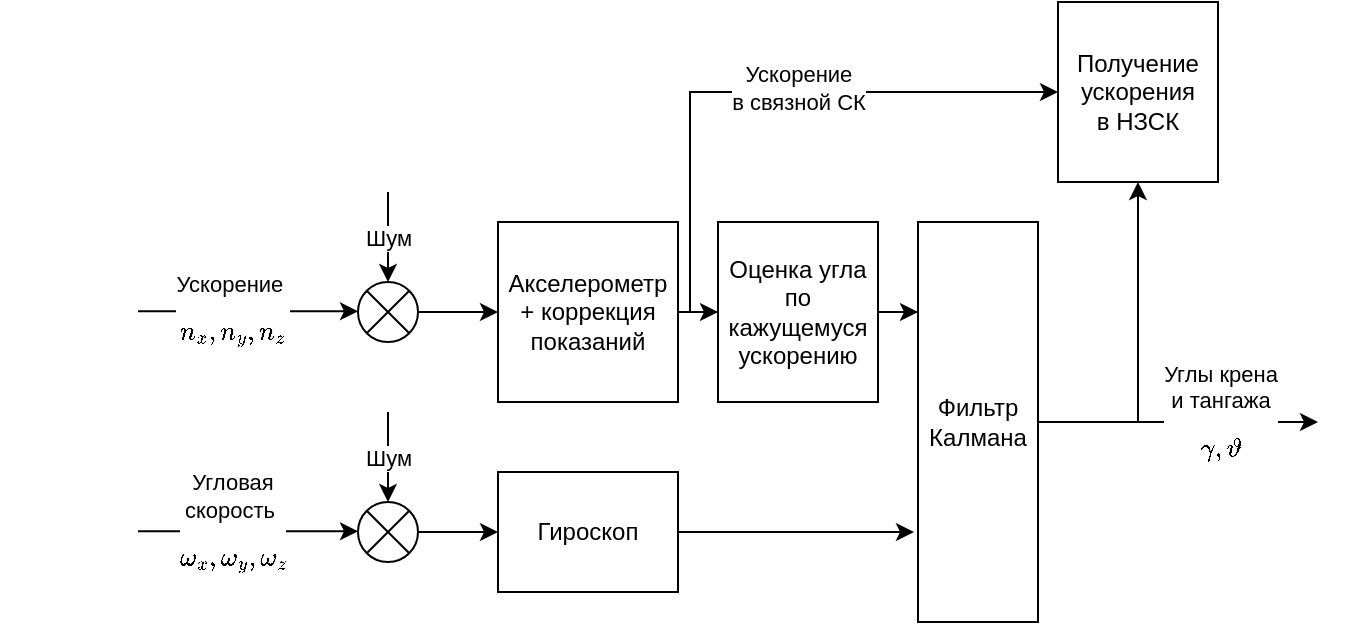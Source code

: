 <mxfile version="14.6.11" type="github">
  <diagram id="kqHRchUTWrbgLfPyTyG0" name="Page-1">
    <mxGraphModel dx="981" dy="526" grid="1" gridSize="10" guides="1" tooltips="1" connect="1" arrows="1" fold="1" page="1" pageScale="1" pageWidth="827" pageHeight="1169" math="1" shadow="0">
      <root>
        <mxCell id="0" />
        <mxCell id="1" parent="0" />
        <mxCell id="pTG25tufGUdgOwVjfufl-10" style="edgeStyle=orthogonalEdgeStyle;rounded=0;orthogonalLoop=1;jettySize=auto;html=1;entryX=0;entryY=0.5;entryDx=0;entryDy=0;" edge="1" parent="1" source="pTG25tufGUdgOwVjfufl-1" target="pTG25tufGUdgOwVjfufl-9">
          <mxGeometry relative="1" as="geometry" />
        </mxCell>
        <mxCell id="pTG25tufGUdgOwVjfufl-1" value="Акселерометр + коррекция показаний" style="rounded=0;whiteSpace=wrap;html=1;" vertex="1" parent="1">
          <mxGeometry x="200" y="180" width="90" height="90" as="geometry" />
        </mxCell>
        <mxCell id="pTG25tufGUdgOwVjfufl-2" value="" style="endArrow=classic;html=1;" edge="1" parent="1">
          <mxGeometry width="50" height="50" relative="1" as="geometry">
            <mxPoint x="20.0" y="224.66" as="sourcePoint" />
            <mxPoint x="130" y="224.66" as="targetPoint" />
          </mxGeometry>
        </mxCell>
        <mxCell id="pTG25tufGUdgOwVjfufl-3" value="Ускорение&amp;nbsp; $$n_x, n_y, n_z$$" style="edgeLabel;html=1;align=center;verticalAlign=middle;resizable=0;points=[];" vertex="1" connectable="0" parent="pTG25tufGUdgOwVjfufl-2">
          <mxGeometry x="-0.153" y="-1" relative="1" as="geometry">
            <mxPoint y="3" as="offset" />
          </mxGeometry>
        </mxCell>
        <mxCell id="pTG25tufGUdgOwVjfufl-6" style="edgeStyle=orthogonalEdgeStyle;rounded=0;orthogonalLoop=1;jettySize=auto;html=1;entryX=0;entryY=0.5;entryDx=0;entryDy=0;" edge="1" parent="1" source="pTG25tufGUdgOwVjfufl-4" target="pTG25tufGUdgOwVjfufl-1">
          <mxGeometry relative="1" as="geometry" />
        </mxCell>
        <mxCell id="pTG25tufGUdgOwVjfufl-7" style="edgeStyle=orthogonalEdgeStyle;rounded=0;orthogonalLoop=1;jettySize=auto;html=1;exitX=0.5;exitY=0;exitDx=0;exitDy=0;entryX=0.5;entryY=0;entryDx=0;entryDy=0;" edge="1" parent="1" source="pTG25tufGUdgOwVjfufl-4" target="pTG25tufGUdgOwVjfufl-4">
          <mxGeometry relative="1" as="geometry">
            <mxPoint x="138.407" y="175" as="targetPoint" />
          </mxGeometry>
        </mxCell>
        <mxCell id="pTG25tufGUdgOwVjfufl-4" value="" style="shape=sumEllipse;perimeter=ellipsePerimeter;whiteSpace=wrap;html=1;backgroundOutline=1;" vertex="1" parent="1">
          <mxGeometry x="130" y="210" width="30" height="30" as="geometry" />
        </mxCell>
        <mxCell id="pTG25tufGUdgOwVjfufl-8" value="Шум" style="endArrow=classic;html=1;entryX=0.5;entryY=0;entryDx=0;entryDy=0;" edge="1" parent="1" target="pTG25tufGUdgOwVjfufl-4">
          <mxGeometry width="50" height="50" relative="1" as="geometry">
            <mxPoint x="145" y="165" as="sourcePoint" />
            <mxPoint x="123.2" y="115" as="targetPoint" />
          </mxGeometry>
        </mxCell>
        <mxCell id="pTG25tufGUdgOwVjfufl-27" style="edgeStyle=orthogonalEdgeStyle;rounded=0;orthogonalLoop=1;jettySize=auto;html=1;entryX=0;entryY=0.225;entryDx=0;entryDy=0;entryPerimeter=0;" edge="1" parent="1" source="pTG25tufGUdgOwVjfufl-9" target="pTG25tufGUdgOwVjfufl-11">
          <mxGeometry relative="1" as="geometry" />
        </mxCell>
        <mxCell id="pTG25tufGUdgOwVjfufl-9" value="Оценка угла по кажущемуся ускорению" style="rounded=0;whiteSpace=wrap;html=1;" vertex="1" parent="1">
          <mxGeometry x="310" y="180" width="80" height="90" as="geometry" />
        </mxCell>
        <mxCell id="pTG25tufGUdgOwVjfufl-28" style="edgeStyle=orthogonalEdgeStyle;rounded=0;orthogonalLoop=1;jettySize=auto;html=1;" edge="1" parent="1" source="pTG25tufGUdgOwVjfufl-11">
          <mxGeometry relative="1" as="geometry">
            <mxPoint x="610" y="280" as="targetPoint" />
            <Array as="points">
              <mxPoint x="540" y="280" />
              <mxPoint x="540" y="280" />
            </Array>
          </mxGeometry>
        </mxCell>
        <mxCell id="pTG25tufGUdgOwVjfufl-29" value="&lt;div&gt;Углы крена&lt;/div&gt;&lt;div&gt; и тангажа&lt;/div&gt;&lt;div&gt;$$\;\;\gamma, \vartheta\;\;$$&amp;nbsp; &lt;/div&gt;" style="edgeLabel;html=1;align=center;verticalAlign=middle;resizable=0;points=[];fontStyle=0" vertex="1" connectable="0" parent="pTG25tufGUdgOwVjfufl-28">
          <mxGeometry x="-0.179" relative="1" as="geometry">
            <mxPoint x="33" y="7" as="offset" />
          </mxGeometry>
        </mxCell>
        <mxCell id="pTG25tufGUdgOwVjfufl-11" value="Фильтр Калмана" style="rounded=0;whiteSpace=wrap;html=1;" vertex="1" parent="1">
          <mxGeometry x="410" y="180" width="60" height="200" as="geometry" />
        </mxCell>
        <mxCell id="pTG25tufGUdgOwVjfufl-26" style="edgeStyle=orthogonalEdgeStyle;rounded=0;orthogonalLoop=1;jettySize=auto;html=1;" edge="1" parent="1" source="pTG25tufGUdgOwVjfufl-13">
          <mxGeometry relative="1" as="geometry">
            <mxPoint x="408" y="335" as="targetPoint" />
          </mxGeometry>
        </mxCell>
        <mxCell id="pTG25tufGUdgOwVjfufl-13" value="Гироскоп" style="rounded=0;whiteSpace=wrap;html=1;" vertex="1" parent="1">
          <mxGeometry x="200" y="305" width="90" height="60" as="geometry" />
        </mxCell>
        <mxCell id="pTG25tufGUdgOwVjfufl-20" value="" style="endArrow=classic;html=1;" edge="1" parent="1">
          <mxGeometry width="50" height="50" relative="1" as="geometry">
            <mxPoint x="20.0" y="334.66" as="sourcePoint" />
            <mxPoint x="130" y="334.66" as="targetPoint" />
          </mxGeometry>
        </mxCell>
        <mxCell id="pTG25tufGUdgOwVjfufl-21" value="&lt;div&gt;Угловая &lt;br&gt;&lt;/div&gt;&lt;div&gt;скорость&amp;nbsp; $$\omega_x, \omega_y, \omega_z$$&lt;/div&gt;" style="edgeLabel;html=1;align=center;verticalAlign=middle;resizable=0;points=[];" vertex="1" connectable="0" parent="pTG25tufGUdgOwVjfufl-20">
          <mxGeometry x="-0.153" y="-1" relative="1" as="geometry">
            <mxPoint y="-1" as="offset" />
          </mxGeometry>
        </mxCell>
        <mxCell id="pTG25tufGUdgOwVjfufl-22" style="edgeStyle=orthogonalEdgeStyle;rounded=0;orthogonalLoop=1;jettySize=auto;html=1;exitX=0.5;exitY=0;exitDx=0;exitDy=0;entryX=0.5;entryY=0;entryDx=0;entryDy=0;" edge="1" parent="1" source="pTG25tufGUdgOwVjfufl-23" target="pTG25tufGUdgOwVjfufl-23">
          <mxGeometry relative="1" as="geometry">
            <mxPoint x="138.407" y="285" as="targetPoint" />
          </mxGeometry>
        </mxCell>
        <mxCell id="pTG25tufGUdgOwVjfufl-25" style="edgeStyle=orthogonalEdgeStyle;rounded=0;orthogonalLoop=1;jettySize=auto;html=1;" edge="1" parent="1" source="pTG25tufGUdgOwVjfufl-23" target="pTG25tufGUdgOwVjfufl-13">
          <mxGeometry relative="1" as="geometry" />
        </mxCell>
        <mxCell id="pTG25tufGUdgOwVjfufl-23" value="" style="shape=sumEllipse;perimeter=ellipsePerimeter;whiteSpace=wrap;html=1;backgroundOutline=1;" vertex="1" parent="1">
          <mxGeometry x="130" y="320" width="30" height="30" as="geometry" />
        </mxCell>
        <mxCell id="pTG25tufGUdgOwVjfufl-24" value="Шум" style="endArrow=classic;html=1;entryX=0.5;entryY=0;entryDx=0;entryDy=0;" edge="1" parent="1" target="pTG25tufGUdgOwVjfufl-23">
          <mxGeometry width="50" height="50" relative="1" as="geometry">
            <mxPoint x="145" y="275" as="sourcePoint" />
            <mxPoint x="123.2" y="225" as="targetPoint" />
          </mxGeometry>
        </mxCell>
        <mxCell id="pTG25tufGUdgOwVjfufl-30" value="&lt;div&gt;Получение&lt;/div&gt;&lt;div&gt;ускорения &lt;br&gt;&lt;/div&gt;&lt;div&gt;в НЗСК&lt;br&gt;&lt;/div&gt;" style="rounded=0;whiteSpace=wrap;html=1;" vertex="1" parent="1">
          <mxGeometry x="480" y="70" width="80" height="90" as="geometry" />
        </mxCell>
        <mxCell id="pTG25tufGUdgOwVjfufl-32" value="" style="endArrow=classic;html=1;entryX=0.5;entryY=1;entryDx=0;entryDy=0;" edge="1" parent="1">
          <mxGeometry width="50" height="50" relative="1" as="geometry">
            <mxPoint x="520" y="280" as="sourcePoint" />
            <mxPoint x="520" y="160" as="targetPoint" />
          </mxGeometry>
        </mxCell>
        <mxCell id="pTG25tufGUdgOwVjfufl-33" value="" style="endArrow=classic;html=1;edgeStyle=elbowEdgeStyle;rounded=0;" edge="1" parent="1" target="pTG25tufGUdgOwVjfufl-30">
          <mxGeometry width="50" height="50" relative="1" as="geometry">
            <mxPoint x="296" y="225" as="sourcePoint" />
            <mxPoint x="476" y="115" as="targetPoint" />
            <Array as="points">
              <mxPoint x="296" y="115" />
            </Array>
          </mxGeometry>
        </mxCell>
        <mxCell id="pTG25tufGUdgOwVjfufl-35" value="&lt;div&gt;Ускорение &lt;br&gt;&lt;/div&gt;&lt;div&gt;в связной СК&lt;br&gt;&lt;/div&gt;" style="edgeLabel;html=1;align=center;verticalAlign=middle;resizable=0;points=[];" vertex="1" connectable="0" parent="pTG25tufGUdgOwVjfufl-33">
          <mxGeometry x="0.111" y="2" relative="1" as="geometry">
            <mxPoint as="offset" />
          </mxGeometry>
        </mxCell>
      </root>
    </mxGraphModel>
  </diagram>
</mxfile>
